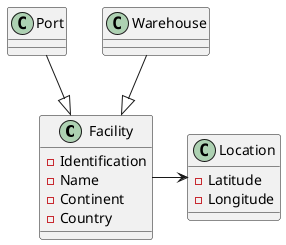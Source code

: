 @startuml
'https://plantuml.com/class-diagram



class Facility {
-Identification
-Name
-Continent
-Country
}

class Location{
-Latitude
-Longitude
}

class Port{
}

class Warehouse{
}

Facility -> Location

Port --|> Facility
Warehouse --|> Facility


@enduml